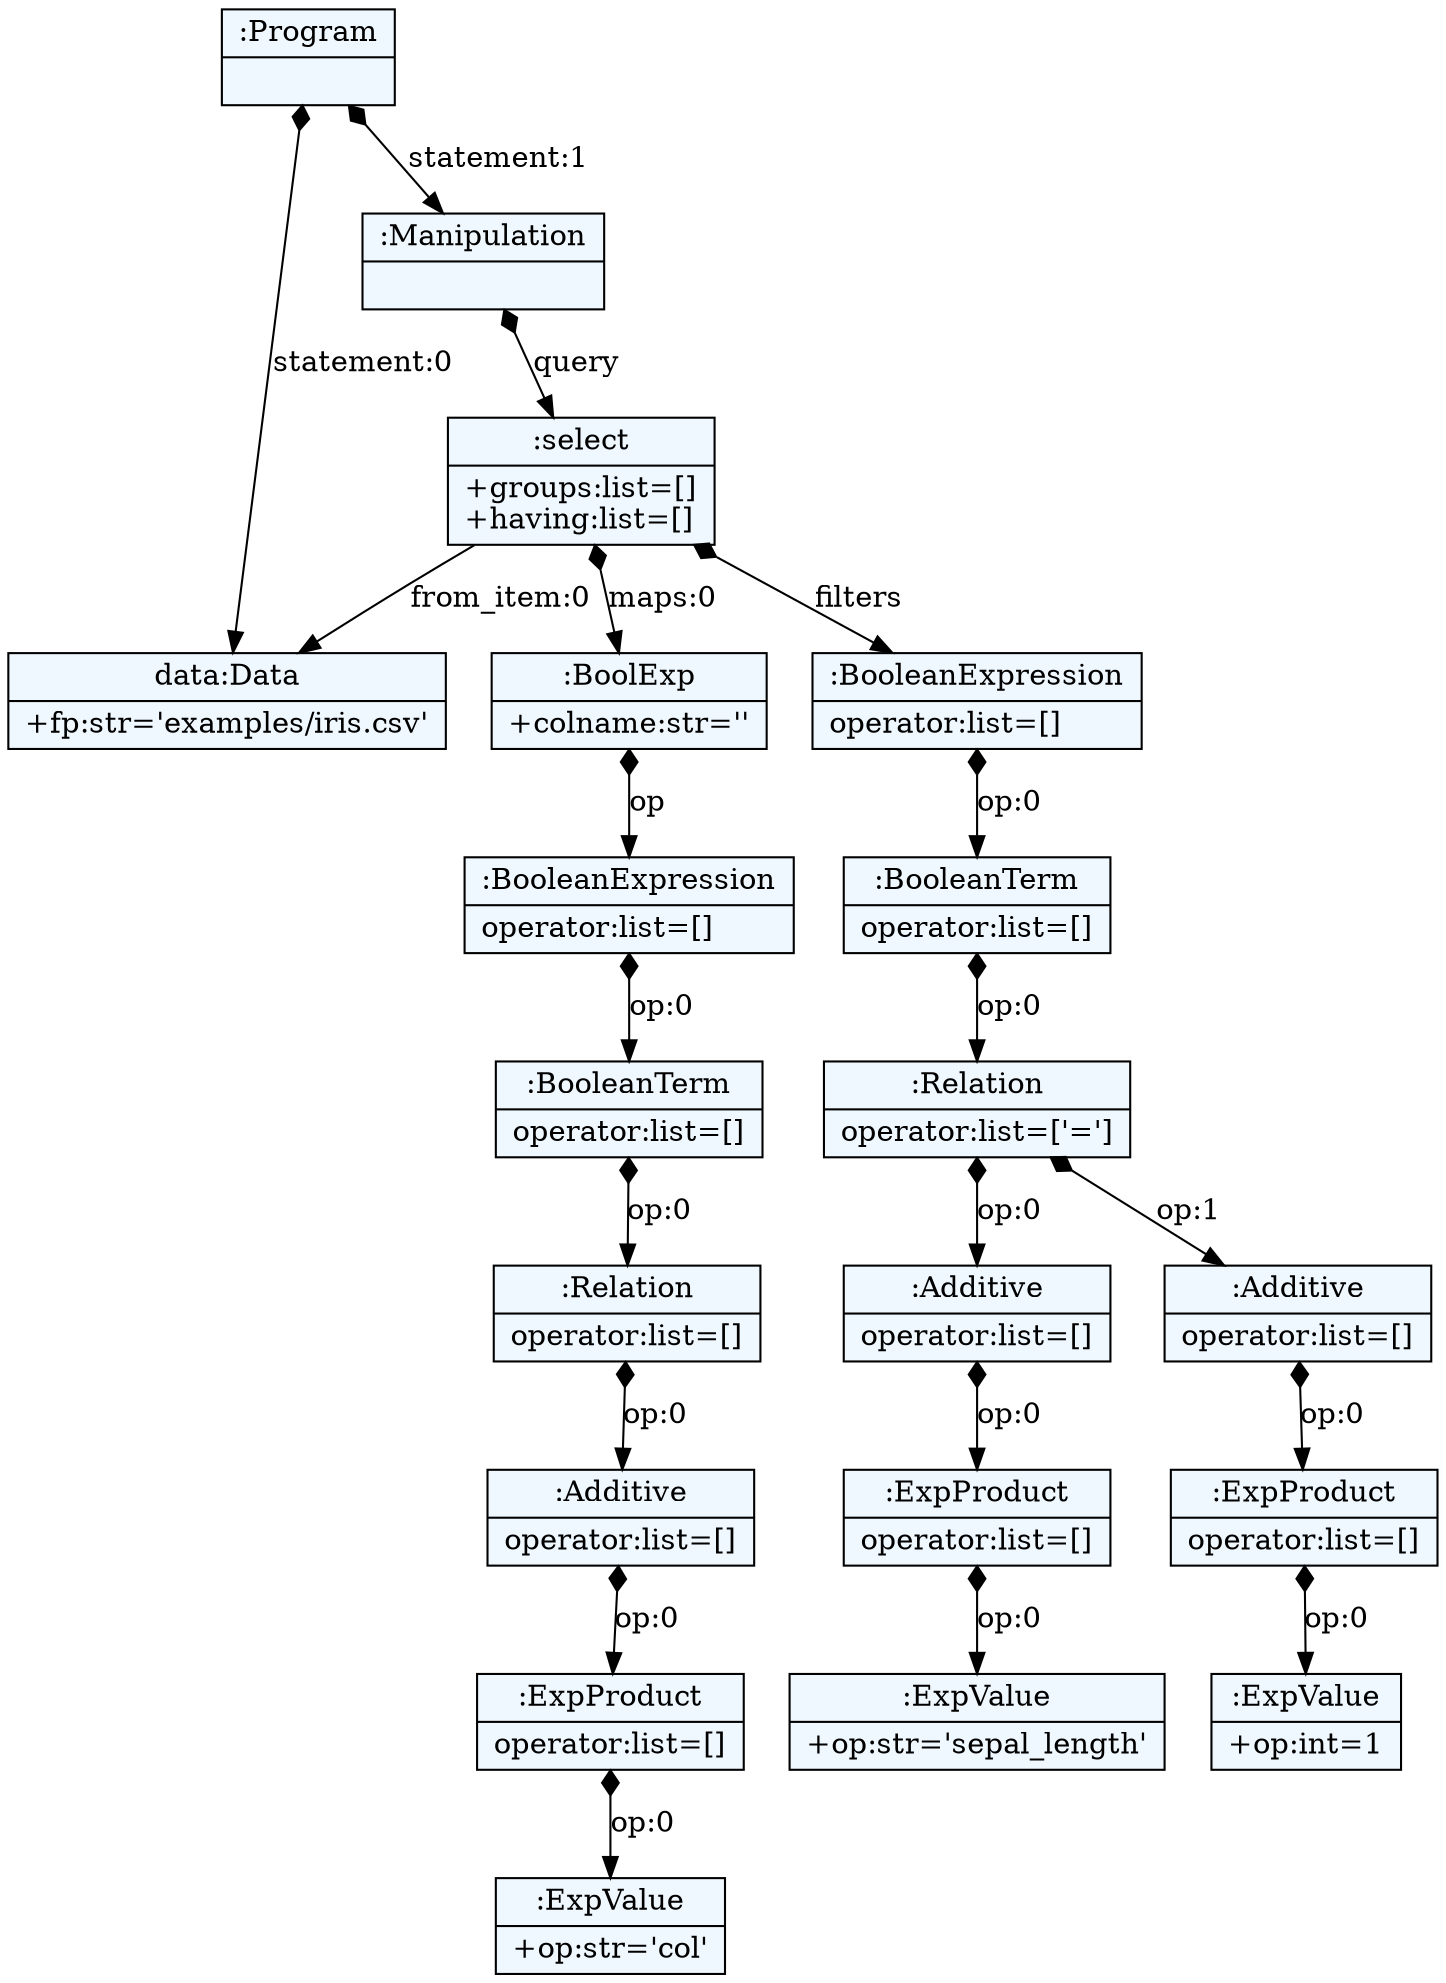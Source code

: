 
    digraph textX {
    fontname = "Bitstream Vera Sans"
    fontsize = 8
    node[
        shape=record,
        style=filled,
        fillcolor=aliceblue
    ]
    nodesep = 0.3
    edge[dir=black,arrowtail=empty]


4624178320 -> 4624329552 [label="statement:0" arrowtail=diamond dir=both]
4624329552[label="{data:Data|+fp:str='examples/iris.csv'\l}"]
4624178320 -> 4624330512 [label="statement:1" arrowtail=diamond dir=both]
4624330512 -> 4624328400 [label="query" arrowtail=diamond dir=both]
4624328400 -> 4624132304 [label="maps:0" arrowtail=diamond dir=both]
4624132304 -> 4624131984 [label="op" arrowtail=diamond dir=both]
4624131984 -> 4624155664 [label="op:0" arrowtail=diamond dir=both]
4624155664 -> 4624155024 [label="op:0" arrowtail=diamond dir=both]
4624155024 -> 4624155920 [label="op:0" arrowtail=diamond dir=both]
4624155920 -> 4624157392 [label="op:0" arrowtail=diamond dir=both]
4624157392 -> 4624158480 [label="op:0" arrowtail=diamond dir=both]
4624158480[label="{:ExpValue|+op:str='col'\l}"]
4624157392[label="{:ExpProduct|operator:list=[]\l}"]
4624155920[label="{:Additive|operator:list=[]\l}"]
4624155024[label="{:Relation|operator:list=[]\l}"]
4624155664[label="{:BooleanTerm|operator:list=[]\l}"]
4624131984[label="{:BooleanExpression|operator:list=[]\l}"]
4624132304[label="{:BoolExp|+colname:str=''\l}"]
4624328400 -> 4624329552 [label="from_item:0" ]
4624328400 -> 4624156688 [label="filters" arrowtail=diamond dir=both]
4624156688 -> 4624156816 [label="op:0" arrowtail=diamond dir=both]
4624156816 -> 4624131024 [label="op:0" arrowtail=diamond dir=both]
4624131024 -> 4624133840 [label="op:0" arrowtail=diamond dir=both]
4624133840 -> 4624068432 [label="op:0" arrowtail=diamond dir=both]
4624068432 -> 4624066960 [label="op:0" arrowtail=diamond dir=both]
4624066960[label="{:ExpValue|+op:str='sepal_length'\l}"]
4624068432[label="{:ExpProduct|operator:list=[]\l}"]
4624133840[label="{:Additive|operator:list=[]\l}"]
4624131024 -> 4624155344 [label="op:1" arrowtail=diamond dir=both]
4624155344 -> 4624067024 [label="op:0" arrowtail=diamond dir=both]
4624067024 -> 4624118416 [label="op:0" arrowtail=diamond dir=both]
4624118416[label="{:ExpValue|+op:int=1\l}"]
4624067024[label="{:ExpProduct|operator:list=[]\l}"]
4624155344[label="{:Additive|operator:list=[]\l}"]
4624131024[label="{:Relation|operator:list=['=']\l}"]
4624156816[label="{:BooleanTerm|operator:list=[]\l}"]
4624156688[label="{:BooleanExpression|operator:list=[]\l}"]
4624328400[label="{:select|+groups:list=[]\l+having:list=[]\l}"]
4624330512[label="{:Manipulation|}"]
4624178320[label="{:Program|}"]

}
